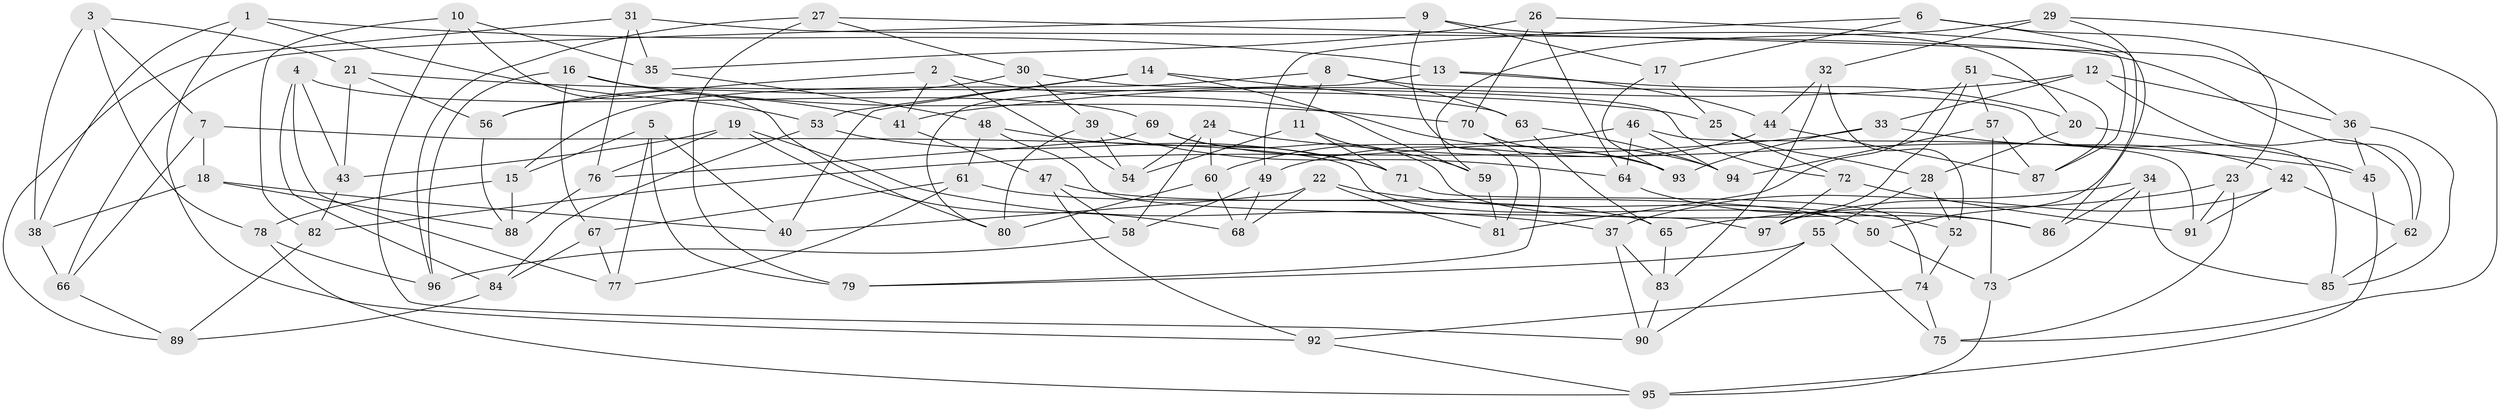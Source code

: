 // Generated by graph-tools (version 1.1) at 2025/27/03/09/25 03:27:00]
// undirected, 97 vertices, 194 edges
graph export_dot {
graph [start="1"]
  node [color=gray90,style=filled];
  1;
  2;
  3;
  4;
  5;
  6;
  7;
  8;
  9;
  10;
  11;
  12;
  13;
  14;
  15;
  16;
  17;
  18;
  19;
  20;
  21;
  22;
  23;
  24;
  25;
  26;
  27;
  28;
  29;
  30;
  31;
  32;
  33;
  34;
  35;
  36;
  37;
  38;
  39;
  40;
  41;
  42;
  43;
  44;
  45;
  46;
  47;
  48;
  49;
  50;
  51;
  52;
  53;
  54;
  55;
  56;
  57;
  58;
  59;
  60;
  61;
  62;
  63;
  64;
  65;
  66;
  67;
  68;
  69;
  70;
  71;
  72;
  73;
  74;
  75;
  76;
  77;
  78;
  79;
  80;
  81;
  82;
  83;
  84;
  85;
  86;
  87;
  88;
  89;
  90;
  91;
  92;
  93;
  94;
  95;
  96;
  97;
  1 -- 13;
  1 -- 53;
  1 -- 38;
  1 -- 92;
  2 -- 41;
  2 -- 54;
  2 -- 56;
  2 -- 94;
  3 -- 78;
  3 -- 38;
  3 -- 7;
  3 -- 21;
  4 -- 84;
  4 -- 43;
  4 -- 69;
  4 -- 77;
  5 -- 77;
  5 -- 79;
  5 -- 15;
  5 -- 40;
  6 -- 49;
  6 -- 23;
  6 -- 86;
  6 -- 17;
  7 -- 50;
  7 -- 18;
  7 -- 66;
  8 -- 15;
  8 -- 63;
  8 -- 85;
  8 -- 11;
  9 -- 81;
  9 -- 20;
  9 -- 66;
  9 -- 17;
  10 -- 35;
  10 -- 82;
  10 -- 90;
  10 -- 80;
  11 -- 59;
  11 -- 71;
  11 -- 54;
  12 -- 36;
  12 -- 41;
  12 -- 33;
  12 -- 62;
  13 -- 20;
  13 -- 44;
  13 -- 80;
  14 -- 59;
  14 -- 40;
  14 -- 53;
  14 -- 63;
  15 -- 78;
  15 -- 88;
  16 -- 67;
  16 -- 70;
  16 -- 41;
  16 -- 96;
  17 -- 25;
  17 -- 93;
  18 -- 88;
  18 -- 38;
  18 -- 40;
  19 -- 68;
  19 -- 76;
  19 -- 43;
  19 -- 37;
  20 -- 45;
  20 -- 28;
  21 -- 25;
  21 -- 56;
  21 -- 43;
  22 -- 68;
  22 -- 40;
  22 -- 52;
  22 -- 81;
  23 -- 91;
  23 -- 75;
  23 -- 65;
  24 -- 60;
  24 -- 58;
  24 -- 54;
  24 -- 45;
  25 -- 72;
  25 -- 28;
  26 -- 87;
  26 -- 35;
  26 -- 64;
  26 -- 70;
  27 -- 36;
  27 -- 79;
  27 -- 96;
  27 -- 30;
  28 -- 52;
  28 -- 55;
  29 -- 75;
  29 -- 59;
  29 -- 32;
  29 -- 50;
  30 -- 56;
  30 -- 39;
  30 -- 72;
  31 -- 89;
  31 -- 62;
  31 -- 35;
  31 -- 76;
  32 -- 52;
  32 -- 83;
  32 -- 44;
  33 -- 42;
  33 -- 82;
  33 -- 93;
  34 -- 37;
  34 -- 73;
  34 -- 85;
  34 -- 86;
  35 -- 48;
  36 -- 45;
  36 -- 85;
  37 -- 90;
  37 -- 83;
  38 -- 66;
  39 -- 64;
  39 -- 54;
  39 -- 80;
  41 -- 47;
  42 -- 91;
  42 -- 97;
  42 -- 62;
  43 -- 82;
  44 -- 49;
  44 -- 87;
  45 -- 95;
  46 -- 60;
  46 -- 64;
  46 -- 94;
  46 -- 91;
  47 -- 92;
  47 -- 50;
  47 -- 58;
  48 -- 61;
  48 -- 71;
  48 -- 97;
  49 -- 68;
  49 -- 58;
  50 -- 73;
  51 -- 81;
  51 -- 87;
  51 -- 57;
  51 -- 97;
  52 -- 74;
  53 -- 84;
  53 -- 71;
  55 -- 90;
  55 -- 79;
  55 -- 75;
  56 -- 88;
  57 -- 73;
  57 -- 94;
  57 -- 87;
  58 -- 96;
  59 -- 81;
  60 -- 68;
  60 -- 80;
  61 -- 77;
  61 -- 67;
  61 -- 65;
  62 -- 85;
  63 -- 65;
  63 -- 94;
  64 -- 86;
  65 -- 83;
  66 -- 89;
  67 -- 84;
  67 -- 77;
  69 -- 93;
  69 -- 76;
  69 -- 86;
  70 -- 93;
  70 -- 79;
  71 -- 74;
  72 -- 91;
  72 -- 97;
  73 -- 95;
  74 -- 92;
  74 -- 75;
  76 -- 88;
  78 -- 95;
  78 -- 96;
  82 -- 89;
  83 -- 90;
  84 -- 89;
  92 -- 95;
}
